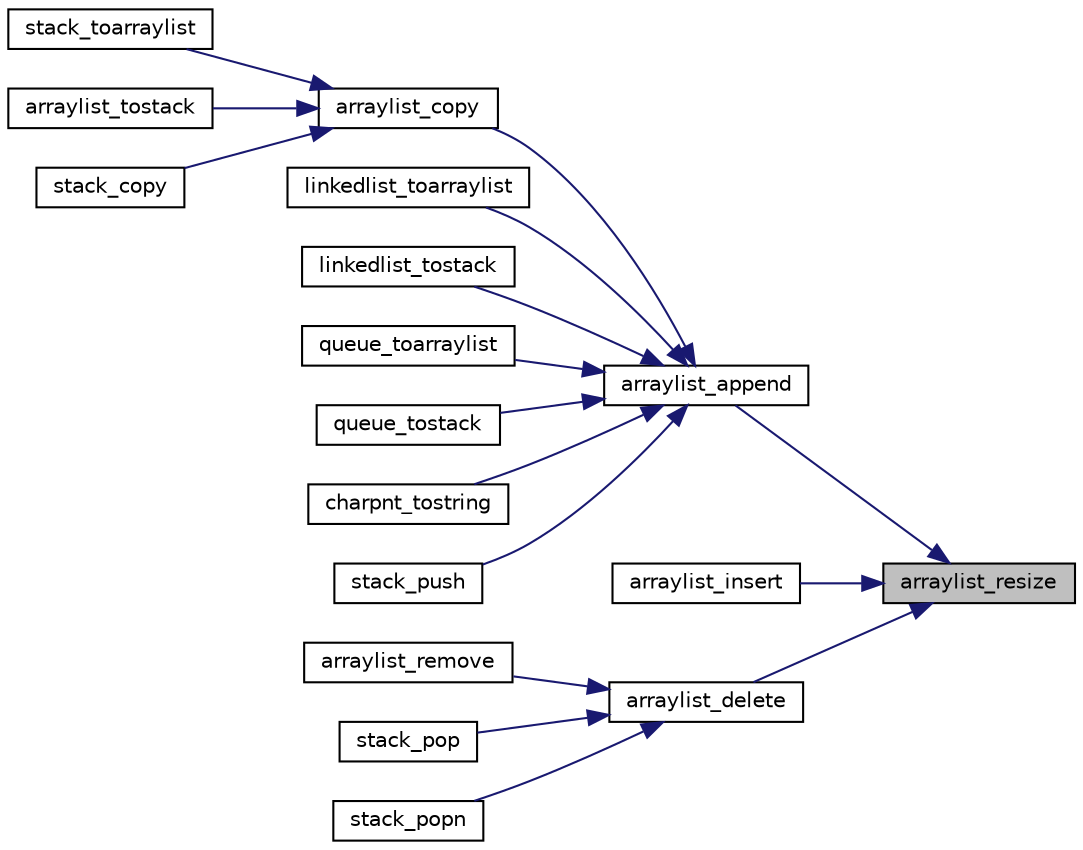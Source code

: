 digraph "arraylist_resize"
{
 // INTERACTIVE_SVG=YES
 // LATEX_PDF_SIZE
  edge [fontname="Helvetica",fontsize="10",labelfontname="Helvetica",labelfontsize="10"];
  node [fontname="Helvetica",fontsize="10",shape=record];
  rankdir="RL";
  Node69 [label="arraylist_resize",height=0.2,width=0.4,color="black", fillcolor="grey75", style="filled", fontcolor="black",tooltip=" "];
  Node69 -> Node70 [dir="back",color="midnightblue",fontsize="10",style="solid",fontname="Helvetica"];
  Node70 [label="arraylist_append",height=0.2,width=0.4,color="black", fillcolor="white", style="filled",URL="$arraylist_8h.html#ac567053ff89cc5cae2050d9a7a844c6a",tooltip=" "];
  Node70 -> Node71 [dir="back",color="midnightblue",fontsize="10",style="solid",fontname="Helvetica"];
  Node71 [label="arraylist_copy",height=0.2,width=0.4,color="black", fillcolor="white", style="filled",URL="$arraylist_8h.html#a77a6401f4d253863d0c853977bdbf2f2",tooltip=" "];
  Node71 -> Node72 [dir="back",color="midnightblue",fontsize="10",style="solid",fontname="Helvetica"];
  Node72 [label="stack_toarraylist",height=0.2,width=0.4,color="black", fillcolor="white", style="filled",URL="$conversions_8h.html#aeb66bbc014dfd7dfe9101c32aaedbbf5",tooltip=" "];
  Node71 -> Node73 [dir="back",color="midnightblue",fontsize="10",style="solid",fontname="Helvetica"];
  Node73 [label="arraylist_tostack",height=0.2,width=0.4,color="black", fillcolor="white", style="filled",URL="$conversions_8h.html#a1a4247b27711ece2b0d5a5376a5efefd",tooltip=" "];
  Node71 -> Node74 [dir="back",color="midnightblue",fontsize="10",style="solid",fontname="Helvetica"];
  Node74 [label="stack_copy",height=0.2,width=0.4,color="black", fillcolor="white", style="filled",URL="$stack_8h.html#afab0083672c095c41e8ffc705f72f36f",tooltip=" "];
  Node70 -> Node75 [dir="back",color="midnightblue",fontsize="10",style="solid",fontname="Helvetica"];
  Node75 [label="linkedlist_toarraylist",height=0.2,width=0.4,color="black", fillcolor="white", style="filled",URL="$conversions_8h.html#aae048877dfb2fb809f7ad2b1d789bc67",tooltip=" "];
  Node70 -> Node76 [dir="back",color="midnightblue",fontsize="10",style="solid",fontname="Helvetica"];
  Node76 [label="linkedlist_tostack",height=0.2,width=0.4,color="black", fillcolor="white", style="filled",URL="$conversions_8h.html#a9ce143cef9650633637b0d6dac7d148f",tooltip=" "];
  Node70 -> Node77 [dir="back",color="midnightblue",fontsize="10",style="solid",fontname="Helvetica"];
  Node77 [label="queue_toarraylist",height=0.2,width=0.4,color="black", fillcolor="white", style="filled",URL="$conversions_8h.html#af6008f697bdde608c6764d56e9760d1b",tooltip=" "];
  Node70 -> Node78 [dir="back",color="midnightblue",fontsize="10",style="solid",fontname="Helvetica"];
  Node78 [label="queue_tostack",height=0.2,width=0.4,color="black", fillcolor="white", style="filled",URL="$conversions_8h.html#ae5a51aa32dcc470210c8deaf9ab3bcc6",tooltip=" "];
  Node70 -> Node79 [dir="back",color="midnightblue",fontsize="10",style="solid",fontname="Helvetica"];
  Node79 [label="charpnt_tostring",height=0.2,width=0.4,color="black", fillcolor="white", style="filled",URL="$conversions_8h.html#a2e02c5260606b2cf7dc793938f1f379a",tooltip=" "];
  Node70 -> Node80 [dir="back",color="midnightblue",fontsize="10",style="solid",fontname="Helvetica"];
  Node80 [label="stack_push",height=0.2,width=0.4,color="black", fillcolor="white", style="filled",URL="$stack_8h.html#a065fbd67e3a480eeb3150db6193734cb",tooltip=" "];
  Node69 -> Node81 [dir="back",color="midnightblue",fontsize="10",style="solid",fontname="Helvetica"];
  Node81 [label="arraylist_insert",height=0.2,width=0.4,color="black", fillcolor="white", style="filled",URL="$arraylist_8h.html#a7dc3be524204c177002a42e3cf72c6cd",tooltip=" "];
  Node69 -> Node82 [dir="back",color="midnightblue",fontsize="10",style="solid",fontname="Helvetica"];
  Node82 [label="arraylist_delete",height=0.2,width=0.4,color="black", fillcolor="white", style="filled",URL="$arraylist_8h.html#a31d5ded3b02e6c86120565ea127a8235",tooltip=" "];
  Node82 -> Node83 [dir="back",color="midnightblue",fontsize="10",style="solid",fontname="Helvetica"];
  Node83 [label="arraylist_remove",height=0.2,width=0.4,color="black", fillcolor="white", style="filled",URL="$arraylist_8h.html#a22aeeb47116363fb6733341e36bfd829",tooltip=" "];
  Node82 -> Node84 [dir="back",color="midnightblue",fontsize="10",style="solid",fontname="Helvetica"];
  Node84 [label="stack_pop",height=0.2,width=0.4,color="black", fillcolor="white", style="filled",URL="$stack_8h.html#ada2d46ded21cd4daf6bdee28a869234a",tooltip=" "];
  Node82 -> Node85 [dir="back",color="midnightblue",fontsize="10",style="solid",fontname="Helvetica"];
  Node85 [label="stack_popn",height=0.2,width=0.4,color="black", fillcolor="white", style="filled",URL="$stack_8h.html#a648d4f1403ac5491029476d568872540",tooltip=" "];
}

